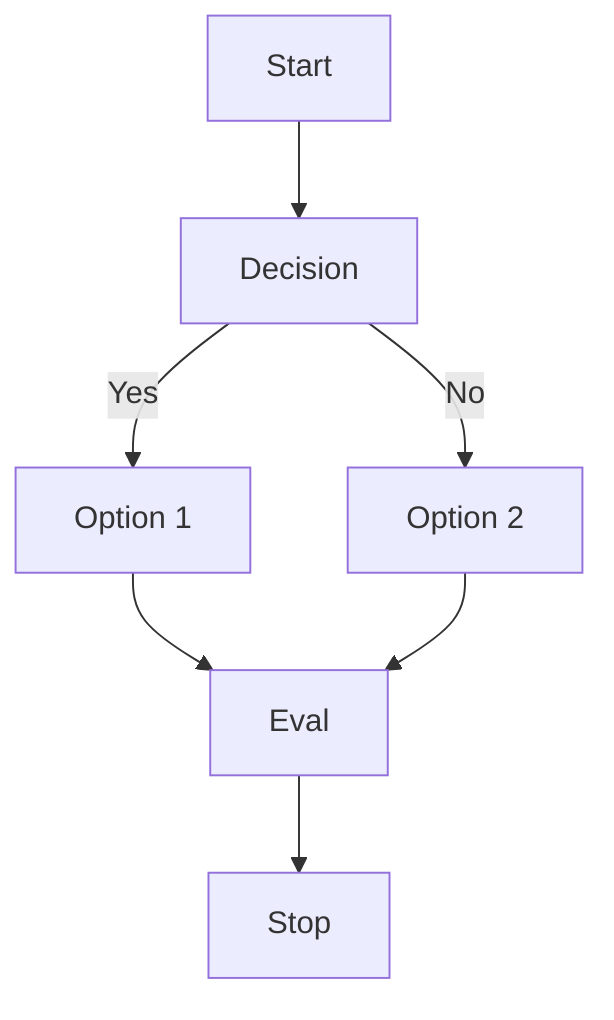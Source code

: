 graph TD;
    A[Start] --> B[Decision]
    B -- Yes --> C[Option 1]
    B -- No --> D[Option 2]
    C --> E[Eval]
    D --> E
    E[Eval] --> F[Stop]